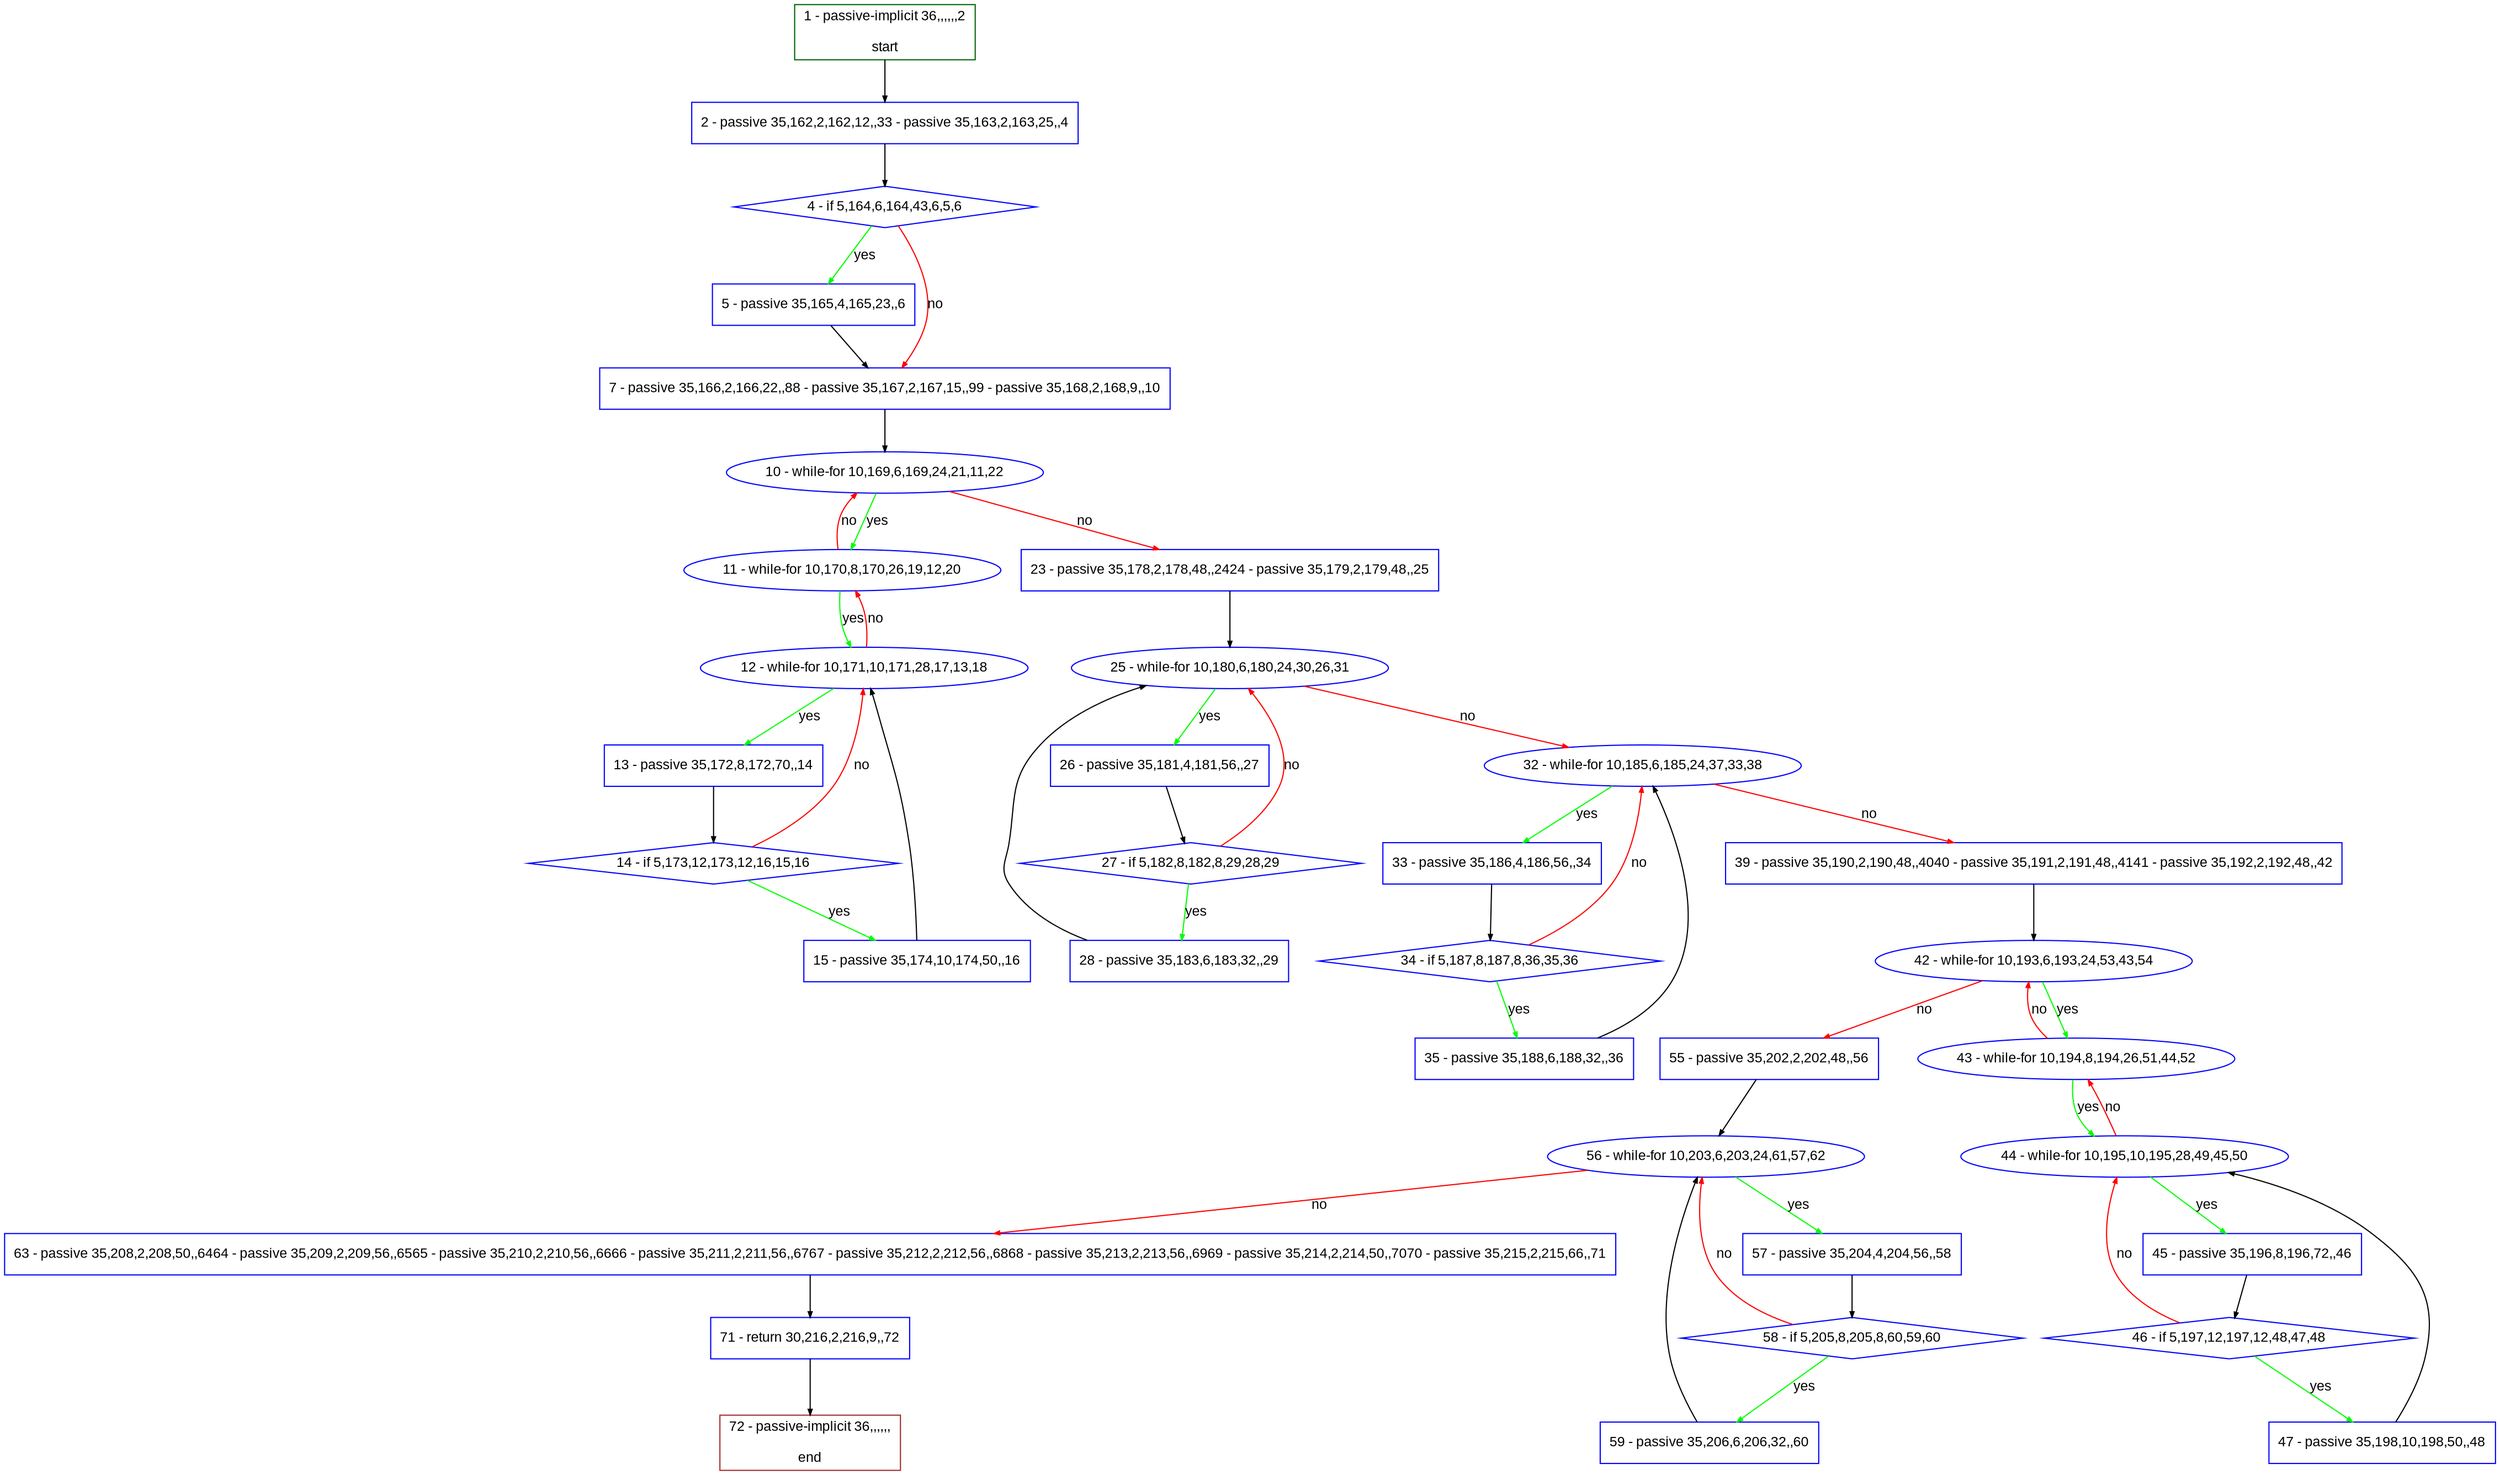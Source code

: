 digraph "" {
  graph [pack="true", label="", fontsize="12", packmode="clust", fontname="Arial", fillcolor="#FFFFCC", bgcolor="white", style="rounded,filled", compound="true"];
  node [node_initialized="no", label="", color="grey", fontsize="12", fillcolor="white", fontname="Arial", style="filled", shape="rectangle", compound="true", fixedsize="false"];
  edge [fontcolor="black", arrowhead="normal", arrowtail="none", arrowsize="0.5", ltail="", label="", color="black", fontsize="12", lhead="", fontname="Arial", dir="forward", compound="true"];
  __N1 [label="2 - passive 35,162,2,162,12,,33 - passive 35,163,2,163,25,,4", color="#0000ff", fillcolor="#ffffff", style="filled", shape="box"];
  __N2 [label="1 - passive-implicit 36,,,,,,2\n\nstart", color="#006400", fillcolor="#ffffff", style="filled", shape="box"];
  __N3 [label="4 - if 5,164,6,164,43,6,5,6", color="#0000ff", fillcolor="#ffffff", style="filled", shape="diamond"];
  __N4 [label="5 - passive 35,165,4,165,23,,6", color="#0000ff", fillcolor="#ffffff", style="filled", shape="box"];
  __N5 [label="7 - passive 35,166,2,166,22,,88 - passive 35,167,2,167,15,,99 - passive 35,168,2,168,9,,10", color="#0000ff", fillcolor="#ffffff", style="filled", shape="box"];
  __N6 [label="10 - while-for 10,169,6,169,24,21,11,22", color="#0000ff", fillcolor="#ffffff", style="filled", shape="oval"];
  __N7 [label="11 - while-for 10,170,8,170,26,19,12,20", color="#0000ff", fillcolor="#ffffff", style="filled", shape="oval"];
  __N8 [label="23 - passive 35,178,2,178,48,,2424 - passive 35,179,2,179,48,,25", color="#0000ff", fillcolor="#ffffff", style="filled", shape="box"];
  __N9 [label="12 - while-for 10,171,10,171,28,17,13,18", color="#0000ff", fillcolor="#ffffff", style="filled", shape="oval"];
  __N10 [label="13 - passive 35,172,8,172,70,,14", color="#0000ff", fillcolor="#ffffff", style="filled", shape="box"];
  __N11 [label="14 - if 5,173,12,173,12,16,15,16", color="#0000ff", fillcolor="#ffffff", style="filled", shape="diamond"];
  __N12 [label="15 - passive 35,174,10,174,50,,16", color="#0000ff", fillcolor="#ffffff", style="filled", shape="box"];
  __N13 [label="25 - while-for 10,180,6,180,24,30,26,31", color="#0000ff", fillcolor="#ffffff", style="filled", shape="oval"];
  __N14 [label="26 - passive 35,181,4,181,56,,27", color="#0000ff", fillcolor="#ffffff", style="filled", shape="box"];
  __N15 [label="32 - while-for 10,185,6,185,24,37,33,38", color="#0000ff", fillcolor="#ffffff", style="filled", shape="oval"];
  __N16 [label="27 - if 5,182,8,182,8,29,28,29", color="#0000ff", fillcolor="#ffffff", style="filled", shape="diamond"];
  __N17 [label="28 - passive 35,183,6,183,32,,29", color="#0000ff", fillcolor="#ffffff", style="filled", shape="box"];
  __N18 [label="33 - passive 35,186,4,186,56,,34", color="#0000ff", fillcolor="#ffffff", style="filled", shape="box"];
  __N19 [label="39 - passive 35,190,2,190,48,,4040 - passive 35,191,2,191,48,,4141 - passive 35,192,2,192,48,,42", color="#0000ff", fillcolor="#ffffff", style="filled", shape="box"];
  __N20 [label="34 - if 5,187,8,187,8,36,35,36", color="#0000ff", fillcolor="#ffffff", style="filled", shape="diamond"];
  __N21 [label="35 - passive 35,188,6,188,32,,36", color="#0000ff", fillcolor="#ffffff", style="filled", shape="box"];
  __N22 [label="42 - while-for 10,193,6,193,24,53,43,54", color="#0000ff", fillcolor="#ffffff", style="filled", shape="oval"];
  __N23 [label="43 - while-for 10,194,8,194,26,51,44,52", color="#0000ff", fillcolor="#ffffff", style="filled", shape="oval"];
  __N24 [label="55 - passive 35,202,2,202,48,,56", color="#0000ff", fillcolor="#ffffff", style="filled", shape="box"];
  __N25 [label="44 - while-for 10,195,10,195,28,49,45,50", color="#0000ff", fillcolor="#ffffff", style="filled", shape="oval"];
  __N26 [label="45 - passive 35,196,8,196,72,,46", color="#0000ff", fillcolor="#ffffff", style="filled", shape="box"];
  __N27 [label="46 - if 5,197,12,197,12,48,47,48", color="#0000ff", fillcolor="#ffffff", style="filled", shape="diamond"];
  __N28 [label="47 - passive 35,198,10,198,50,,48", color="#0000ff", fillcolor="#ffffff", style="filled", shape="box"];
  __N29 [label="56 - while-for 10,203,6,203,24,61,57,62", color="#0000ff", fillcolor="#ffffff", style="filled", shape="oval"];
  __N30 [label="57 - passive 35,204,4,204,56,,58", color="#0000ff", fillcolor="#ffffff", style="filled", shape="box"];
  __N31 [label="63 - passive 35,208,2,208,50,,6464 - passive 35,209,2,209,56,,6565 - passive 35,210,2,210,56,,6666 - passive 35,211,2,211,56,,6767 - passive 35,212,2,212,56,,6868 - passive 35,213,2,213,56,,6969 - passive 35,214,2,214,50,,7070 - passive 35,215,2,215,66,,71", color="#0000ff", fillcolor="#ffffff", style="filled", shape="box"];
  __N32 [label="58 - if 5,205,8,205,8,60,59,60", color="#0000ff", fillcolor="#ffffff", style="filled", shape="diamond"];
  __N33 [label="59 - passive 35,206,6,206,32,,60", color="#0000ff", fillcolor="#ffffff", style="filled", shape="box"];
  __N34 [label="71 - return 30,216,2,216,9,,72", color="#0000ff", fillcolor="#ffffff", style="filled", shape="box"];
  __N35 [label="72 - passive-implicit 36,,,,,,\n\nend", color="#a52a2a", fillcolor="#ffffff", style="filled", shape="box"];
  __N2 -> __N1 [arrowhead="normal", arrowtail="none", color="#000000", label="", dir="forward"];
  __N1 -> __N3 [arrowhead="normal", arrowtail="none", color="#000000", label="", dir="forward"];
  __N3 -> __N4 [arrowhead="normal", arrowtail="none", color="#00ff00", label="yes", dir="forward"];
  __N3 -> __N5 [arrowhead="normal", arrowtail="none", color="#ff0000", label="no", dir="forward"];
  __N4 -> __N5 [arrowhead="normal", arrowtail="none", color="#000000", label="", dir="forward"];
  __N5 -> __N6 [arrowhead="normal", arrowtail="none", color="#000000", label="", dir="forward"];
  __N6 -> __N7 [arrowhead="normal", arrowtail="none", color="#00ff00", label="yes", dir="forward"];
  __N7 -> __N6 [arrowhead="normal", arrowtail="none", color="#ff0000", label="no", dir="forward"];
  __N6 -> __N8 [arrowhead="normal", arrowtail="none", color="#ff0000", label="no", dir="forward"];
  __N7 -> __N9 [arrowhead="normal", arrowtail="none", color="#00ff00", label="yes", dir="forward"];
  __N9 -> __N7 [arrowhead="normal", arrowtail="none", color="#ff0000", label="no", dir="forward"];
  __N9 -> __N10 [arrowhead="normal", arrowtail="none", color="#00ff00", label="yes", dir="forward"];
  __N10 -> __N11 [arrowhead="normal", arrowtail="none", color="#000000", label="", dir="forward"];
  __N11 -> __N9 [arrowhead="normal", arrowtail="none", color="#ff0000", label="no", dir="forward"];
  __N11 -> __N12 [arrowhead="normal", arrowtail="none", color="#00ff00", label="yes", dir="forward"];
  __N12 -> __N9 [arrowhead="normal", arrowtail="none", color="#000000", label="", dir="forward"];
  __N8 -> __N13 [arrowhead="normal", arrowtail="none", color="#000000", label="", dir="forward"];
  __N13 -> __N14 [arrowhead="normal", arrowtail="none", color="#00ff00", label="yes", dir="forward"];
  __N13 -> __N15 [arrowhead="normal", arrowtail="none", color="#ff0000", label="no", dir="forward"];
  __N14 -> __N16 [arrowhead="normal", arrowtail="none", color="#000000", label="", dir="forward"];
  __N16 -> __N13 [arrowhead="normal", arrowtail="none", color="#ff0000", label="no", dir="forward"];
  __N16 -> __N17 [arrowhead="normal", arrowtail="none", color="#00ff00", label="yes", dir="forward"];
  __N17 -> __N13 [arrowhead="normal", arrowtail="none", color="#000000", label="", dir="forward"];
  __N15 -> __N18 [arrowhead="normal", arrowtail="none", color="#00ff00", label="yes", dir="forward"];
  __N15 -> __N19 [arrowhead="normal", arrowtail="none", color="#ff0000", label="no", dir="forward"];
  __N18 -> __N20 [arrowhead="normal", arrowtail="none", color="#000000", label="", dir="forward"];
  __N20 -> __N15 [arrowhead="normal", arrowtail="none", color="#ff0000", label="no", dir="forward"];
  __N20 -> __N21 [arrowhead="normal", arrowtail="none", color="#00ff00", label="yes", dir="forward"];
  __N21 -> __N15 [arrowhead="normal", arrowtail="none", color="#000000", label="", dir="forward"];
  __N19 -> __N22 [arrowhead="normal", arrowtail="none", color="#000000", label="", dir="forward"];
  __N22 -> __N23 [arrowhead="normal", arrowtail="none", color="#00ff00", label="yes", dir="forward"];
  __N23 -> __N22 [arrowhead="normal", arrowtail="none", color="#ff0000", label="no", dir="forward"];
  __N22 -> __N24 [arrowhead="normal", arrowtail="none", color="#ff0000", label="no", dir="forward"];
  __N23 -> __N25 [arrowhead="normal", arrowtail="none", color="#00ff00", label="yes", dir="forward"];
  __N25 -> __N23 [arrowhead="normal", arrowtail="none", color="#ff0000", label="no", dir="forward"];
  __N25 -> __N26 [arrowhead="normal", arrowtail="none", color="#00ff00", label="yes", dir="forward"];
  __N26 -> __N27 [arrowhead="normal", arrowtail="none", color="#000000", label="", dir="forward"];
  __N27 -> __N25 [arrowhead="normal", arrowtail="none", color="#ff0000", label="no", dir="forward"];
  __N27 -> __N28 [arrowhead="normal", arrowtail="none", color="#00ff00", label="yes", dir="forward"];
  __N28 -> __N25 [arrowhead="normal", arrowtail="none", color="#000000", label="", dir="forward"];
  __N24 -> __N29 [arrowhead="normal", arrowtail="none", color="#000000", label="", dir="forward"];
  __N29 -> __N30 [arrowhead="normal", arrowtail="none", color="#00ff00", label="yes", dir="forward"];
  __N29 -> __N31 [arrowhead="normal", arrowtail="none", color="#ff0000", label="no", dir="forward"];
  __N30 -> __N32 [arrowhead="normal", arrowtail="none", color="#000000", label="", dir="forward"];
  __N32 -> __N29 [arrowhead="normal", arrowtail="none", color="#ff0000", label="no", dir="forward"];
  __N32 -> __N33 [arrowhead="normal", arrowtail="none", color="#00ff00", label="yes", dir="forward"];
  __N33 -> __N29 [arrowhead="normal", arrowtail="none", color="#000000", label="", dir="forward"];
  __N31 -> __N34 [arrowhead="normal", arrowtail="none", color="#000000", label="", dir="forward"];
  __N34 -> __N35 [arrowhead="normal", arrowtail="none", color="#000000", label="", dir="forward"];
}
